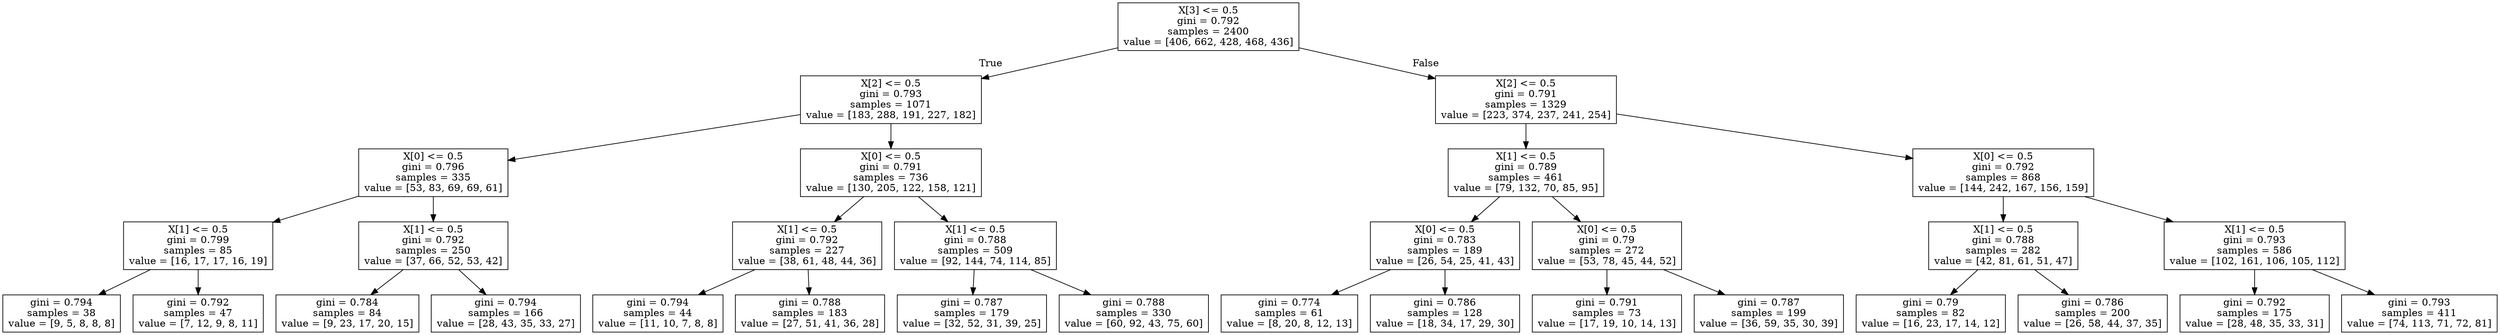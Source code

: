 digraph Tree {
node [shape=box] ;
0 [label="X[3] <= 0.5\ngini = 0.792\nsamples = 2400\nvalue = [406, 662, 428, 468, 436]"] ;
1 [label="X[2] <= 0.5\ngini = 0.793\nsamples = 1071\nvalue = [183, 288, 191, 227, 182]"] ;
0 -> 1 [labeldistance=2.5, labelangle=45, headlabel="True"] ;
2 [label="X[0] <= 0.5\ngini = 0.796\nsamples = 335\nvalue = [53, 83, 69, 69, 61]"] ;
1 -> 2 ;
3 [label="X[1] <= 0.5\ngini = 0.799\nsamples = 85\nvalue = [16, 17, 17, 16, 19]"] ;
2 -> 3 ;
4 [label="gini = 0.794\nsamples = 38\nvalue = [9, 5, 8, 8, 8]"] ;
3 -> 4 ;
5 [label="gini = 0.792\nsamples = 47\nvalue = [7, 12, 9, 8, 11]"] ;
3 -> 5 ;
6 [label="X[1] <= 0.5\ngini = 0.792\nsamples = 250\nvalue = [37, 66, 52, 53, 42]"] ;
2 -> 6 ;
7 [label="gini = 0.784\nsamples = 84\nvalue = [9, 23, 17, 20, 15]"] ;
6 -> 7 ;
8 [label="gini = 0.794\nsamples = 166\nvalue = [28, 43, 35, 33, 27]"] ;
6 -> 8 ;
9 [label="X[0] <= 0.5\ngini = 0.791\nsamples = 736\nvalue = [130, 205, 122, 158, 121]"] ;
1 -> 9 ;
10 [label="X[1] <= 0.5\ngini = 0.792\nsamples = 227\nvalue = [38, 61, 48, 44, 36]"] ;
9 -> 10 ;
11 [label="gini = 0.794\nsamples = 44\nvalue = [11, 10, 7, 8, 8]"] ;
10 -> 11 ;
12 [label="gini = 0.788\nsamples = 183\nvalue = [27, 51, 41, 36, 28]"] ;
10 -> 12 ;
13 [label="X[1] <= 0.5\ngini = 0.788\nsamples = 509\nvalue = [92, 144, 74, 114, 85]"] ;
9 -> 13 ;
14 [label="gini = 0.787\nsamples = 179\nvalue = [32, 52, 31, 39, 25]"] ;
13 -> 14 ;
15 [label="gini = 0.788\nsamples = 330\nvalue = [60, 92, 43, 75, 60]"] ;
13 -> 15 ;
16 [label="X[2] <= 0.5\ngini = 0.791\nsamples = 1329\nvalue = [223, 374, 237, 241, 254]"] ;
0 -> 16 [labeldistance=2.5, labelangle=-45, headlabel="False"] ;
17 [label="X[1] <= 0.5\ngini = 0.789\nsamples = 461\nvalue = [79, 132, 70, 85, 95]"] ;
16 -> 17 ;
18 [label="X[0] <= 0.5\ngini = 0.783\nsamples = 189\nvalue = [26, 54, 25, 41, 43]"] ;
17 -> 18 ;
19 [label="gini = 0.774\nsamples = 61\nvalue = [8, 20, 8, 12, 13]"] ;
18 -> 19 ;
20 [label="gini = 0.786\nsamples = 128\nvalue = [18, 34, 17, 29, 30]"] ;
18 -> 20 ;
21 [label="X[0] <= 0.5\ngini = 0.79\nsamples = 272\nvalue = [53, 78, 45, 44, 52]"] ;
17 -> 21 ;
22 [label="gini = 0.791\nsamples = 73\nvalue = [17, 19, 10, 14, 13]"] ;
21 -> 22 ;
23 [label="gini = 0.787\nsamples = 199\nvalue = [36, 59, 35, 30, 39]"] ;
21 -> 23 ;
24 [label="X[0] <= 0.5\ngini = 0.792\nsamples = 868\nvalue = [144, 242, 167, 156, 159]"] ;
16 -> 24 ;
25 [label="X[1] <= 0.5\ngini = 0.788\nsamples = 282\nvalue = [42, 81, 61, 51, 47]"] ;
24 -> 25 ;
26 [label="gini = 0.79\nsamples = 82\nvalue = [16, 23, 17, 14, 12]"] ;
25 -> 26 ;
27 [label="gini = 0.786\nsamples = 200\nvalue = [26, 58, 44, 37, 35]"] ;
25 -> 27 ;
28 [label="X[1] <= 0.5\ngini = 0.793\nsamples = 586\nvalue = [102, 161, 106, 105, 112]"] ;
24 -> 28 ;
29 [label="gini = 0.792\nsamples = 175\nvalue = [28, 48, 35, 33, 31]"] ;
28 -> 29 ;
30 [label="gini = 0.793\nsamples = 411\nvalue = [74, 113, 71, 72, 81]"] ;
28 -> 30 ;
}
